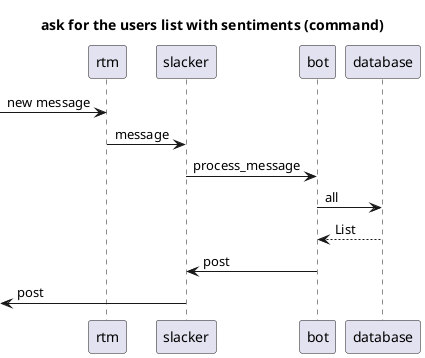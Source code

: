 @startuml

title ask for the users list with sentiments (command)

-> rtm : new message
rtm -> slacker : message
slacker -> bot : process_message

bot -> database : all
database --> bot : List
bot -> slacker : post
<- slacker : post

@enduml
